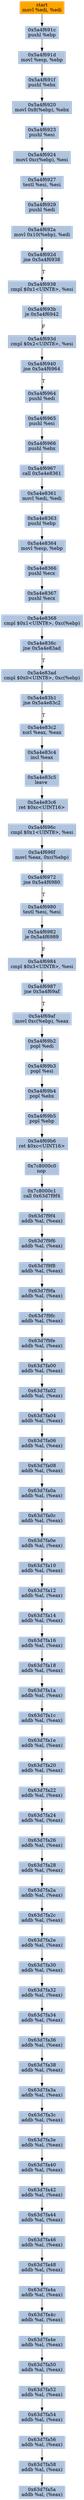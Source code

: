 digraph G {
node[shape=rectangle,style=filled,fillcolor=lightsteelblue,color=lightsteelblue]
bgcolor="transparent"
a0x5a4f691amovl_edi_edi[label="start\nmovl %edi, %edi",color="lightgrey",fillcolor="orange"];
a0x5a4f691cpushl_ebp[label="0x5a4f691c\npushl %ebp"];
a0x5a4f691dmovl_esp_ebp[label="0x5a4f691d\nmovl %esp, %ebp"];
a0x5a4f691fpushl_ebx[label="0x5a4f691f\npushl %ebx"];
a0x5a4f6920movl_0x8ebp__ebx[label="0x5a4f6920\nmovl 0x8(%ebp), %ebx"];
a0x5a4f6923pushl_esi[label="0x5a4f6923\npushl %esi"];
a0x5a4f6924movl_0xcebp__esi[label="0x5a4f6924\nmovl 0xc(%ebp), %esi"];
a0x5a4f6927testl_esi_esi[label="0x5a4f6927\ntestl %esi, %esi"];
a0x5a4f6929pushl_edi[label="0x5a4f6929\npushl %edi"];
a0x5a4f692amovl_0x10ebp__edi[label="0x5a4f692a\nmovl 0x10(%ebp), %edi"];
a0x5a4f692djne_0x5a4f6938[label="0x5a4f692d\njne 0x5a4f6938"];
a0x5a4f6938cmpl_0x1UINT8_esi[label="0x5a4f6938\ncmpl $0x1<UINT8>, %esi"];
a0x5a4f693bje_0x5a4f6942[label="0x5a4f693b\nje 0x5a4f6942"];
a0x5a4f693dcmpl_0x2UINT8_esi[label="0x5a4f693d\ncmpl $0x2<UINT8>, %esi"];
a0x5a4f6940jne_0x5a4f6964[label="0x5a4f6940\njne 0x5a4f6964"];
a0x5a4f6964pushl_edi[label="0x5a4f6964\npushl %edi"];
a0x5a4f6965pushl_esi[label="0x5a4f6965\npushl %esi"];
a0x5a4f6966pushl_ebx[label="0x5a4f6966\npushl %ebx"];
a0x5a4f6967call_0x5a4e8361[label="0x5a4f6967\ncall 0x5a4e8361"];
a0x5a4e8361movl_edi_edi[label="0x5a4e8361\nmovl %edi, %edi"];
a0x5a4e8363pushl_ebp[label="0x5a4e8363\npushl %ebp"];
a0x5a4e8364movl_esp_ebp[label="0x5a4e8364\nmovl %esp, %ebp"];
a0x5a4e8366pushl_ecx[label="0x5a4e8366\npushl %ecx"];
a0x5a4e8367pushl_ecx[label="0x5a4e8367\npushl %ecx"];
a0x5a4e8368cmpl_0x1UINT8_0xcebp_[label="0x5a4e8368\ncmpl $0x1<UINT8>, 0xc(%ebp)"];
a0x5a4e836cjne_0x5a4e83ad[label="0x5a4e836c\njne 0x5a4e83ad"];
a0x5a4e83adcmpl_0x0UINT8_0xcebp_[label="0x5a4e83ad\ncmpl $0x0<UINT8>, 0xc(%ebp)"];
a0x5a4e83b1jne_0x5a4e83c2[label="0x5a4e83b1\njne 0x5a4e83c2"];
a0x5a4e83c2xorl_eax_eax[label="0x5a4e83c2\nxorl %eax, %eax"];
a0x5a4e83c4incl_eax[label="0x5a4e83c4\nincl %eax"];
a0x5a4e83c5leave_[label="0x5a4e83c5\nleave "];
a0x5a4e83c6ret_0xcUINT16[label="0x5a4e83c6\nret $0xc<UINT16>"];
a0x5a4f696ccmpl_0x1UINT8_esi[label="0x5a4f696c\ncmpl $0x1<UINT8>, %esi"];
a0x5a4f696fmovl_eax_0xcebp_[label="0x5a4f696f\nmovl %eax, 0xc(%ebp)"];
a0x5a4f6972jne_0x5a4f6980[label="0x5a4f6972\njne 0x5a4f6980"];
a0x5a4f6980testl_esi_esi[label="0x5a4f6980\ntestl %esi, %esi"];
a0x5a4f6982je_0x5a4f6989[label="0x5a4f6982\nje 0x5a4f6989"];
a0x5a4f6984cmpl_0x3UINT8_esi[label="0x5a4f6984\ncmpl $0x3<UINT8>, %esi"];
a0x5a4f6987jne_0x5a4f69af[label="0x5a4f6987\njne 0x5a4f69af"];
a0x5a4f69afmovl_0xcebp__eax[label="0x5a4f69af\nmovl 0xc(%ebp), %eax"];
a0x5a4f69b2popl_edi[label="0x5a4f69b2\npopl %edi"];
a0x5a4f69b3popl_esi[label="0x5a4f69b3\npopl %esi"];
a0x5a4f69b4popl_ebx[label="0x5a4f69b4\npopl %ebx"];
a0x5a4f69b5popl_ebp[label="0x5a4f69b5\npopl %ebp"];
a0x5a4f69b6ret_0xcUINT16[label="0x5a4f69b6\nret $0xc<UINT16>"];
a0x7c8000c0nop_[label="0x7c8000c0\nnop "];
a0x7c8000c1call_0x63d7f9f4[label="0x7c8000c1\ncall 0x63d7f9f4"];
a0x63d7f9f4addb_al_eax_[label="0x63d7f9f4\naddb %al, (%eax)"];
a0x63d7f9f6addb_al_eax_[label="0x63d7f9f6\naddb %al, (%eax)"];
a0x63d7f9f8addb_al_eax_[label="0x63d7f9f8\naddb %al, (%eax)"];
a0x63d7f9faaddb_al_eax_[label="0x63d7f9fa\naddb %al, (%eax)"];
a0x63d7f9fcaddb_al_eax_[label="0x63d7f9fc\naddb %al, (%eax)"];
a0x63d7f9feaddb_al_eax_[label="0x63d7f9fe\naddb %al, (%eax)"];
a0x63d7fa00addb_al_eax_[label="0x63d7fa00\naddb %al, (%eax)"];
a0x63d7fa02addb_al_eax_[label="0x63d7fa02\naddb %al, (%eax)"];
a0x63d7fa04addb_al_eax_[label="0x63d7fa04\naddb %al, (%eax)"];
a0x63d7fa06addb_al_eax_[label="0x63d7fa06\naddb %al, (%eax)"];
a0x63d7fa08addb_al_eax_[label="0x63d7fa08\naddb %al, (%eax)"];
a0x63d7fa0aaddb_al_eax_[label="0x63d7fa0a\naddb %al, (%eax)"];
a0x63d7fa0caddb_al_eax_[label="0x63d7fa0c\naddb %al, (%eax)"];
a0x63d7fa0eaddb_al_eax_[label="0x63d7fa0e\naddb %al, (%eax)"];
a0x63d7fa10addb_al_eax_[label="0x63d7fa10\naddb %al, (%eax)"];
a0x63d7fa12addb_al_eax_[label="0x63d7fa12\naddb %al, (%eax)"];
a0x63d7fa14addb_al_eax_[label="0x63d7fa14\naddb %al, (%eax)"];
a0x63d7fa16addb_al_eax_[label="0x63d7fa16\naddb %al, (%eax)"];
a0x63d7fa18addb_al_eax_[label="0x63d7fa18\naddb %al, (%eax)"];
a0x63d7fa1aaddb_al_eax_[label="0x63d7fa1a\naddb %al, (%eax)"];
a0x63d7fa1caddb_al_eax_[label="0x63d7fa1c\naddb %al, (%eax)"];
a0x63d7fa1eaddb_al_eax_[label="0x63d7fa1e\naddb %al, (%eax)"];
a0x63d7fa20addb_al_eax_[label="0x63d7fa20\naddb %al, (%eax)"];
a0x63d7fa22addb_al_eax_[label="0x63d7fa22\naddb %al, (%eax)"];
a0x63d7fa24addb_al_eax_[label="0x63d7fa24\naddb %al, (%eax)"];
a0x63d7fa26addb_al_eax_[label="0x63d7fa26\naddb %al, (%eax)"];
a0x63d7fa28addb_al_eax_[label="0x63d7fa28\naddb %al, (%eax)"];
a0x63d7fa2aaddb_al_eax_[label="0x63d7fa2a\naddb %al, (%eax)"];
a0x63d7fa2caddb_al_eax_[label="0x63d7fa2c\naddb %al, (%eax)"];
a0x63d7fa2eaddb_al_eax_[label="0x63d7fa2e\naddb %al, (%eax)"];
a0x63d7fa30addb_al_eax_[label="0x63d7fa30\naddb %al, (%eax)"];
a0x63d7fa32addb_al_eax_[label="0x63d7fa32\naddb %al, (%eax)"];
a0x63d7fa34addb_al_eax_[label="0x63d7fa34\naddb %al, (%eax)"];
a0x63d7fa36addb_al_eax_[label="0x63d7fa36\naddb %al, (%eax)"];
a0x63d7fa38addb_al_eax_[label="0x63d7fa38\naddb %al, (%eax)"];
a0x63d7fa3aaddb_al_eax_[label="0x63d7fa3a\naddb %al, (%eax)"];
a0x63d7fa3caddb_al_eax_[label="0x63d7fa3c\naddb %al, (%eax)"];
a0x63d7fa3eaddb_al_eax_[label="0x63d7fa3e\naddb %al, (%eax)"];
a0x63d7fa40addb_al_eax_[label="0x63d7fa40\naddb %al, (%eax)"];
a0x63d7fa42addb_al_eax_[label="0x63d7fa42\naddb %al, (%eax)"];
a0x63d7fa44addb_al_eax_[label="0x63d7fa44\naddb %al, (%eax)"];
a0x63d7fa46addb_al_eax_[label="0x63d7fa46\naddb %al, (%eax)"];
a0x63d7fa48addb_al_eax_[label="0x63d7fa48\naddb %al, (%eax)"];
a0x63d7fa4aaddb_al_eax_[label="0x63d7fa4a\naddb %al, (%eax)"];
a0x63d7fa4caddb_al_eax_[label="0x63d7fa4c\naddb %al, (%eax)"];
a0x63d7fa4eaddb_al_eax_[label="0x63d7fa4e\naddb %al, (%eax)"];
a0x63d7fa50addb_al_eax_[label="0x63d7fa50\naddb %al, (%eax)"];
a0x63d7fa52addb_al_eax_[label="0x63d7fa52\naddb %al, (%eax)"];
a0x63d7fa54addb_al_eax_[label="0x63d7fa54\naddb %al, (%eax)"];
a0x63d7fa56addb_al_eax_[label="0x63d7fa56\naddb %al, (%eax)"];
a0x63d7fa58addb_al_eax_[label="0x63d7fa58\naddb %al, (%eax)"];
a0x63d7fa5aaddb_al_eax_[label="0x63d7fa5a\naddb %al, (%eax)"];
a0x5a4f691amovl_edi_edi -> a0x5a4f691cpushl_ebp [color="#000000"];
a0x5a4f691cpushl_ebp -> a0x5a4f691dmovl_esp_ebp [color="#000000"];
a0x5a4f691dmovl_esp_ebp -> a0x5a4f691fpushl_ebx [color="#000000"];
a0x5a4f691fpushl_ebx -> a0x5a4f6920movl_0x8ebp__ebx [color="#000000"];
a0x5a4f6920movl_0x8ebp__ebx -> a0x5a4f6923pushl_esi [color="#000000"];
a0x5a4f6923pushl_esi -> a0x5a4f6924movl_0xcebp__esi [color="#000000"];
a0x5a4f6924movl_0xcebp__esi -> a0x5a4f6927testl_esi_esi [color="#000000"];
a0x5a4f6927testl_esi_esi -> a0x5a4f6929pushl_edi [color="#000000"];
a0x5a4f6929pushl_edi -> a0x5a4f692amovl_0x10ebp__edi [color="#000000"];
a0x5a4f692amovl_0x10ebp__edi -> a0x5a4f692djne_0x5a4f6938 [color="#000000"];
a0x5a4f692djne_0x5a4f6938 -> a0x5a4f6938cmpl_0x1UINT8_esi [color="#000000",label="T"];
a0x5a4f6938cmpl_0x1UINT8_esi -> a0x5a4f693bje_0x5a4f6942 [color="#000000"];
a0x5a4f693bje_0x5a4f6942 -> a0x5a4f693dcmpl_0x2UINT8_esi [color="#000000",label="F"];
a0x5a4f693dcmpl_0x2UINT8_esi -> a0x5a4f6940jne_0x5a4f6964 [color="#000000"];
a0x5a4f6940jne_0x5a4f6964 -> a0x5a4f6964pushl_edi [color="#000000",label="T"];
a0x5a4f6964pushl_edi -> a0x5a4f6965pushl_esi [color="#000000"];
a0x5a4f6965pushl_esi -> a0x5a4f6966pushl_ebx [color="#000000"];
a0x5a4f6966pushl_ebx -> a0x5a4f6967call_0x5a4e8361 [color="#000000"];
a0x5a4f6967call_0x5a4e8361 -> a0x5a4e8361movl_edi_edi [color="#000000"];
a0x5a4e8361movl_edi_edi -> a0x5a4e8363pushl_ebp [color="#000000"];
a0x5a4e8363pushl_ebp -> a0x5a4e8364movl_esp_ebp [color="#000000"];
a0x5a4e8364movl_esp_ebp -> a0x5a4e8366pushl_ecx [color="#000000"];
a0x5a4e8366pushl_ecx -> a0x5a4e8367pushl_ecx [color="#000000"];
a0x5a4e8367pushl_ecx -> a0x5a4e8368cmpl_0x1UINT8_0xcebp_ [color="#000000"];
a0x5a4e8368cmpl_0x1UINT8_0xcebp_ -> a0x5a4e836cjne_0x5a4e83ad [color="#000000"];
a0x5a4e836cjne_0x5a4e83ad -> a0x5a4e83adcmpl_0x0UINT8_0xcebp_ [color="#000000",label="T"];
a0x5a4e83adcmpl_0x0UINT8_0xcebp_ -> a0x5a4e83b1jne_0x5a4e83c2 [color="#000000"];
a0x5a4e83b1jne_0x5a4e83c2 -> a0x5a4e83c2xorl_eax_eax [color="#000000",label="T"];
a0x5a4e83c2xorl_eax_eax -> a0x5a4e83c4incl_eax [color="#000000"];
a0x5a4e83c4incl_eax -> a0x5a4e83c5leave_ [color="#000000"];
a0x5a4e83c5leave_ -> a0x5a4e83c6ret_0xcUINT16 [color="#000000"];
a0x5a4e83c6ret_0xcUINT16 -> a0x5a4f696ccmpl_0x1UINT8_esi [color="#000000"];
a0x5a4f696ccmpl_0x1UINT8_esi -> a0x5a4f696fmovl_eax_0xcebp_ [color="#000000"];
a0x5a4f696fmovl_eax_0xcebp_ -> a0x5a4f6972jne_0x5a4f6980 [color="#000000"];
a0x5a4f6972jne_0x5a4f6980 -> a0x5a4f6980testl_esi_esi [color="#000000",label="T"];
a0x5a4f6980testl_esi_esi -> a0x5a4f6982je_0x5a4f6989 [color="#000000"];
a0x5a4f6982je_0x5a4f6989 -> a0x5a4f6984cmpl_0x3UINT8_esi [color="#000000",label="F"];
a0x5a4f6984cmpl_0x3UINT8_esi -> a0x5a4f6987jne_0x5a4f69af [color="#000000"];
a0x5a4f6987jne_0x5a4f69af -> a0x5a4f69afmovl_0xcebp__eax [color="#000000",label="T"];
a0x5a4f69afmovl_0xcebp__eax -> a0x5a4f69b2popl_edi [color="#000000"];
a0x5a4f69b2popl_edi -> a0x5a4f69b3popl_esi [color="#000000"];
a0x5a4f69b3popl_esi -> a0x5a4f69b4popl_ebx [color="#000000"];
a0x5a4f69b4popl_ebx -> a0x5a4f69b5popl_ebp [color="#000000"];
a0x5a4f69b5popl_ebp -> a0x5a4f69b6ret_0xcUINT16 [color="#000000"];
a0x5a4f69b6ret_0xcUINT16 -> a0x7c8000c0nop_ [color="#000000"];
a0x7c8000c0nop_ -> a0x7c8000c1call_0x63d7f9f4 [color="#000000"];
a0x7c8000c1call_0x63d7f9f4 -> a0x63d7f9f4addb_al_eax_ [color="#000000"];
a0x63d7f9f4addb_al_eax_ -> a0x63d7f9f6addb_al_eax_ [color="#000000"];
a0x63d7f9f6addb_al_eax_ -> a0x63d7f9f8addb_al_eax_ [color="#000000"];
a0x63d7f9f8addb_al_eax_ -> a0x63d7f9faaddb_al_eax_ [color="#000000"];
a0x63d7f9faaddb_al_eax_ -> a0x63d7f9fcaddb_al_eax_ [color="#000000"];
a0x63d7f9fcaddb_al_eax_ -> a0x63d7f9feaddb_al_eax_ [color="#000000"];
a0x63d7f9feaddb_al_eax_ -> a0x63d7fa00addb_al_eax_ [color="#000000"];
a0x63d7fa00addb_al_eax_ -> a0x63d7fa02addb_al_eax_ [color="#000000"];
a0x63d7fa02addb_al_eax_ -> a0x63d7fa04addb_al_eax_ [color="#000000"];
a0x63d7fa04addb_al_eax_ -> a0x63d7fa06addb_al_eax_ [color="#000000"];
a0x63d7fa06addb_al_eax_ -> a0x63d7fa08addb_al_eax_ [color="#000000"];
a0x63d7fa08addb_al_eax_ -> a0x63d7fa0aaddb_al_eax_ [color="#000000"];
a0x63d7fa0aaddb_al_eax_ -> a0x63d7fa0caddb_al_eax_ [color="#000000"];
a0x63d7fa0caddb_al_eax_ -> a0x63d7fa0eaddb_al_eax_ [color="#000000"];
a0x63d7fa0eaddb_al_eax_ -> a0x63d7fa10addb_al_eax_ [color="#000000"];
a0x63d7fa10addb_al_eax_ -> a0x63d7fa12addb_al_eax_ [color="#000000"];
a0x63d7fa12addb_al_eax_ -> a0x63d7fa14addb_al_eax_ [color="#000000"];
a0x63d7fa14addb_al_eax_ -> a0x63d7fa16addb_al_eax_ [color="#000000"];
a0x63d7fa16addb_al_eax_ -> a0x63d7fa18addb_al_eax_ [color="#000000"];
a0x63d7fa18addb_al_eax_ -> a0x63d7fa1aaddb_al_eax_ [color="#000000"];
a0x63d7fa1aaddb_al_eax_ -> a0x63d7fa1caddb_al_eax_ [color="#000000"];
a0x63d7fa1caddb_al_eax_ -> a0x63d7fa1eaddb_al_eax_ [color="#000000"];
a0x63d7fa1eaddb_al_eax_ -> a0x63d7fa20addb_al_eax_ [color="#000000"];
a0x63d7fa20addb_al_eax_ -> a0x63d7fa22addb_al_eax_ [color="#000000"];
a0x63d7fa22addb_al_eax_ -> a0x63d7fa24addb_al_eax_ [color="#000000"];
a0x63d7fa24addb_al_eax_ -> a0x63d7fa26addb_al_eax_ [color="#000000"];
a0x63d7fa26addb_al_eax_ -> a0x63d7fa28addb_al_eax_ [color="#000000"];
a0x63d7fa28addb_al_eax_ -> a0x63d7fa2aaddb_al_eax_ [color="#000000"];
a0x63d7fa2aaddb_al_eax_ -> a0x63d7fa2caddb_al_eax_ [color="#000000"];
a0x63d7fa2caddb_al_eax_ -> a0x63d7fa2eaddb_al_eax_ [color="#000000"];
a0x63d7fa2eaddb_al_eax_ -> a0x63d7fa30addb_al_eax_ [color="#000000"];
a0x63d7fa30addb_al_eax_ -> a0x63d7fa32addb_al_eax_ [color="#000000"];
a0x63d7fa32addb_al_eax_ -> a0x63d7fa34addb_al_eax_ [color="#000000"];
a0x63d7fa34addb_al_eax_ -> a0x63d7fa36addb_al_eax_ [color="#000000"];
a0x63d7fa36addb_al_eax_ -> a0x63d7fa38addb_al_eax_ [color="#000000"];
a0x63d7fa38addb_al_eax_ -> a0x63d7fa3aaddb_al_eax_ [color="#000000"];
a0x63d7fa3aaddb_al_eax_ -> a0x63d7fa3caddb_al_eax_ [color="#000000"];
a0x63d7fa3caddb_al_eax_ -> a0x63d7fa3eaddb_al_eax_ [color="#000000"];
a0x63d7fa3eaddb_al_eax_ -> a0x63d7fa40addb_al_eax_ [color="#000000"];
a0x63d7fa40addb_al_eax_ -> a0x63d7fa42addb_al_eax_ [color="#000000"];
a0x63d7fa42addb_al_eax_ -> a0x63d7fa44addb_al_eax_ [color="#000000"];
a0x63d7fa44addb_al_eax_ -> a0x63d7fa46addb_al_eax_ [color="#000000"];
a0x63d7fa46addb_al_eax_ -> a0x63d7fa48addb_al_eax_ [color="#000000"];
a0x63d7fa48addb_al_eax_ -> a0x63d7fa4aaddb_al_eax_ [color="#000000"];
a0x63d7fa4aaddb_al_eax_ -> a0x63d7fa4caddb_al_eax_ [color="#000000"];
a0x63d7fa4caddb_al_eax_ -> a0x63d7fa4eaddb_al_eax_ [color="#000000"];
a0x63d7fa4eaddb_al_eax_ -> a0x63d7fa50addb_al_eax_ [color="#000000"];
a0x63d7fa50addb_al_eax_ -> a0x63d7fa52addb_al_eax_ [color="#000000"];
a0x63d7fa52addb_al_eax_ -> a0x63d7fa54addb_al_eax_ [color="#000000"];
a0x63d7fa54addb_al_eax_ -> a0x63d7fa56addb_al_eax_ [color="#000000"];
a0x63d7fa56addb_al_eax_ -> a0x63d7fa58addb_al_eax_ [color="#000000"];
a0x63d7fa58addb_al_eax_ -> a0x63d7fa5aaddb_al_eax_ [color="#000000"];
}
